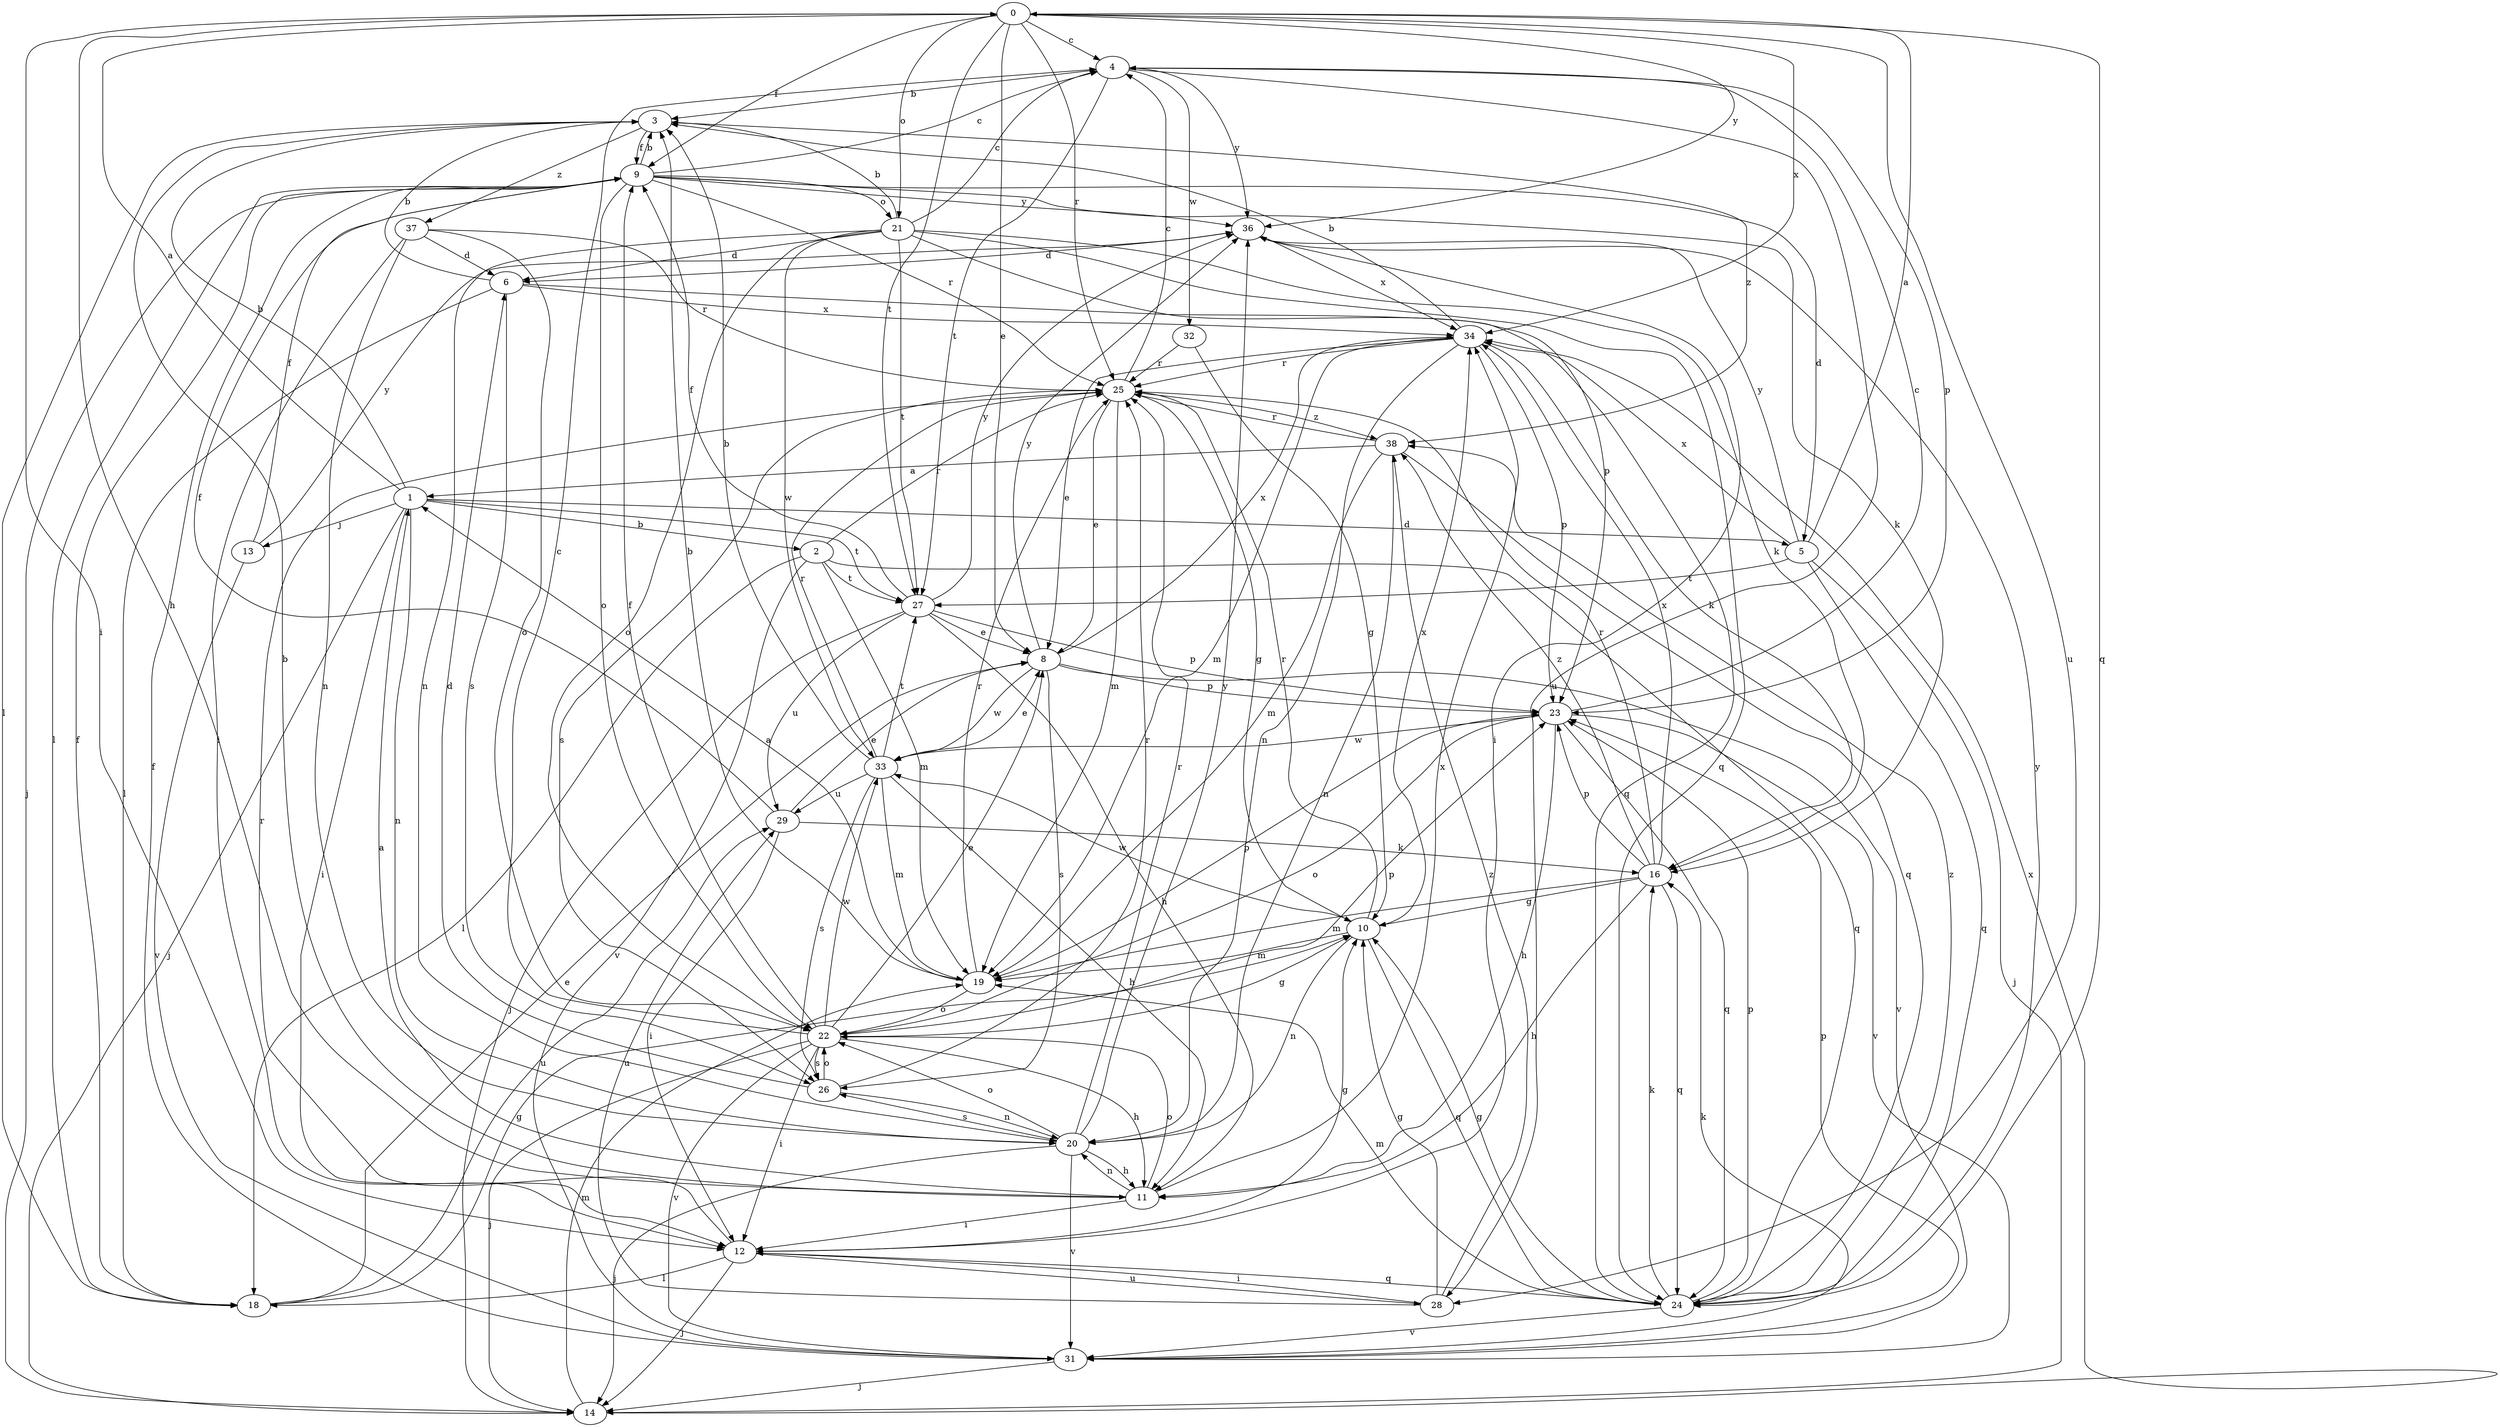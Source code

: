 strict digraph  {
0;
1;
2;
3;
4;
5;
6;
8;
9;
10;
11;
12;
13;
14;
16;
18;
19;
20;
21;
22;
23;
24;
25;
26;
27;
28;
29;
31;
32;
33;
34;
36;
37;
38;
0 -> 4  [label=c];
0 -> 8  [label=e];
0 -> 9  [label=f];
0 -> 11  [label=h];
0 -> 12  [label=i];
0 -> 21  [label=o];
0 -> 24  [label=q];
0 -> 25  [label=r];
0 -> 27  [label=t];
0 -> 28  [label=u];
0 -> 34  [label=x];
0 -> 36  [label=y];
1 -> 0  [label=a];
1 -> 2  [label=b];
1 -> 3  [label=b];
1 -> 5  [label=d];
1 -> 12  [label=i];
1 -> 13  [label=j];
1 -> 14  [label=j];
1 -> 20  [label=n];
1 -> 27  [label=t];
2 -> 18  [label=l];
2 -> 19  [label=m];
2 -> 24  [label=q];
2 -> 25  [label=r];
2 -> 27  [label=t];
2 -> 31  [label=v];
3 -> 9  [label=f];
3 -> 18  [label=l];
3 -> 37  [label=z];
3 -> 38  [label=z];
4 -> 3  [label=b];
4 -> 23  [label=p];
4 -> 27  [label=t];
4 -> 28  [label=u];
4 -> 32  [label=w];
4 -> 36  [label=y];
5 -> 0  [label=a];
5 -> 14  [label=j];
5 -> 24  [label=q];
5 -> 27  [label=t];
5 -> 34  [label=x];
5 -> 36  [label=y];
6 -> 3  [label=b];
6 -> 18  [label=l];
6 -> 24  [label=q];
6 -> 26  [label=s];
6 -> 34  [label=x];
8 -> 23  [label=p];
8 -> 26  [label=s];
8 -> 31  [label=v];
8 -> 33  [label=w];
8 -> 34  [label=x];
8 -> 36  [label=y];
9 -> 3  [label=b];
9 -> 4  [label=c];
9 -> 5  [label=d];
9 -> 14  [label=j];
9 -> 16  [label=k];
9 -> 18  [label=l];
9 -> 21  [label=o];
9 -> 22  [label=o];
9 -> 25  [label=r];
9 -> 36  [label=y];
10 -> 19  [label=m];
10 -> 20  [label=n];
10 -> 24  [label=q];
10 -> 25  [label=r];
10 -> 33  [label=w];
10 -> 34  [label=x];
11 -> 1  [label=a];
11 -> 3  [label=b];
11 -> 12  [label=i];
11 -> 20  [label=n];
11 -> 22  [label=o];
11 -> 34  [label=x];
12 -> 10  [label=g];
12 -> 14  [label=j];
12 -> 18  [label=l];
12 -> 24  [label=q];
12 -> 25  [label=r];
12 -> 28  [label=u];
13 -> 9  [label=f];
13 -> 31  [label=v];
13 -> 36  [label=y];
14 -> 19  [label=m];
14 -> 34  [label=x];
16 -> 10  [label=g];
16 -> 11  [label=h];
16 -> 19  [label=m];
16 -> 23  [label=p];
16 -> 24  [label=q];
16 -> 25  [label=r];
16 -> 34  [label=x];
16 -> 38  [label=z];
18 -> 8  [label=e];
18 -> 9  [label=f];
18 -> 10  [label=g];
18 -> 29  [label=u];
19 -> 1  [label=a];
19 -> 3  [label=b];
19 -> 22  [label=o];
19 -> 23  [label=p];
19 -> 25  [label=r];
20 -> 11  [label=h];
20 -> 14  [label=j];
20 -> 22  [label=o];
20 -> 25  [label=r];
20 -> 26  [label=s];
20 -> 31  [label=v];
20 -> 36  [label=y];
21 -> 3  [label=b];
21 -> 4  [label=c];
21 -> 6  [label=d];
21 -> 16  [label=k];
21 -> 20  [label=n];
21 -> 22  [label=o];
21 -> 23  [label=p];
21 -> 24  [label=q];
21 -> 27  [label=t];
21 -> 33  [label=w];
22 -> 4  [label=c];
22 -> 8  [label=e];
22 -> 9  [label=f];
22 -> 10  [label=g];
22 -> 11  [label=h];
22 -> 12  [label=i];
22 -> 14  [label=j];
22 -> 23  [label=p];
22 -> 26  [label=s];
22 -> 31  [label=v];
22 -> 33  [label=w];
23 -> 4  [label=c];
23 -> 11  [label=h];
23 -> 22  [label=o];
23 -> 24  [label=q];
23 -> 31  [label=v];
23 -> 33  [label=w];
24 -> 10  [label=g];
24 -> 16  [label=k];
24 -> 19  [label=m];
24 -> 23  [label=p];
24 -> 31  [label=v];
24 -> 36  [label=y];
24 -> 38  [label=z];
25 -> 4  [label=c];
25 -> 8  [label=e];
25 -> 10  [label=g];
25 -> 19  [label=m];
25 -> 26  [label=s];
25 -> 38  [label=z];
26 -> 6  [label=d];
26 -> 20  [label=n];
26 -> 22  [label=o];
26 -> 25  [label=r];
27 -> 8  [label=e];
27 -> 9  [label=f];
27 -> 11  [label=h];
27 -> 14  [label=j];
27 -> 23  [label=p];
27 -> 29  [label=u];
27 -> 36  [label=y];
28 -> 10  [label=g];
28 -> 12  [label=i];
28 -> 29  [label=u];
28 -> 38  [label=z];
29 -> 8  [label=e];
29 -> 9  [label=f];
29 -> 12  [label=i];
29 -> 16  [label=k];
31 -> 9  [label=f];
31 -> 14  [label=j];
31 -> 16  [label=k];
31 -> 23  [label=p];
32 -> 10  [label=g];
32 -> 25  [label=r];
33 -> 3  [label=b];
33 -> 8  [label=e];
33 -> 11  [label=h];
33 -> 19  [label=m];
33 -> 25  [label=r];
33 -> 26  [label=s];
33 -> 27  [label=t];
33 -> 29  [label=u];
34 -> 3  [label=b];
34 -> 8  [label=e];
34 -> 16  [label=k];
34 -> 19  [label=m];
34 -> 20  [label=n];
34 -> 23  [label=p];
34 -> 25  [label=r];
36 -> 6  [label=d];
36 -> 12  [label=i];
36 -> 34  [label=x];
37 -> 6  [label=d];
37 -> 12  [label=i];
37 -> 20  [label=n];
37 -> 22  [label=o];
37 -> 25  [label=r];
38 -> 1  [label=a];
38 -> 19  [label=m];
38 -> 20  [label=n];
38 -> 24  [label=q];
38 -> 25  [label=r];
}
